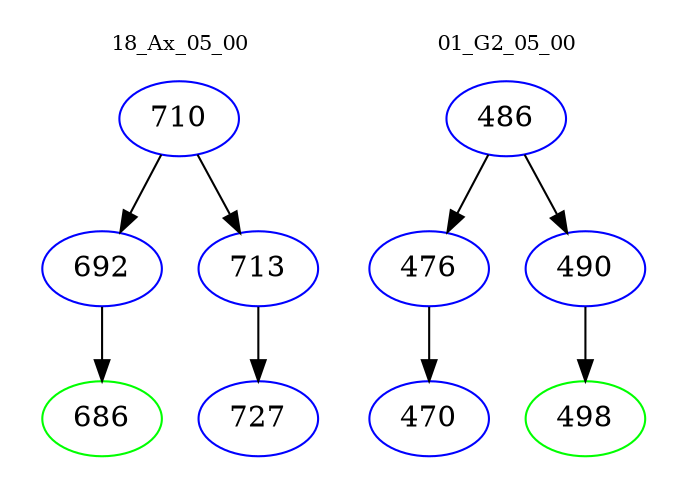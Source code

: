 digraph{
subgraph cluster_0 {
color = white
label = "18_Ax_05_00";
fontsize=10;
T0_710 [label="710", color="blue"]
T0_710 -> T0_692 [color="black"]
T0_692 [label="692", color="blue"]
T0_692 -> T0_686 [color="black"]
T0_686 [label="686", color="green"]
T0_710 -> T0_713 [color="black"]
T0_713 [label="713", color="blue"]
T0_713 -> T0_727 [color="black"]
T0_727 [label="727", color="blue"]
}
subgraph cluster_1 {
color = white
label = "01_G2_05_00";
fontsize=10;
T1_486 [label="486", color="blue"]
T1_486 -> T1_476 [color="black"]
T1_476 [label="476", color="blue"]
T1_476 -> T1_470 [color="black"]
T1_470 [label="470", color="blue"]
T1_486 -> T1_490 [color="black"]
T1_490 [label="490", color="blue"]
T1_490 -> T1_498 [color="black"]
T1_498 [label="498", color="green"]
}
}
